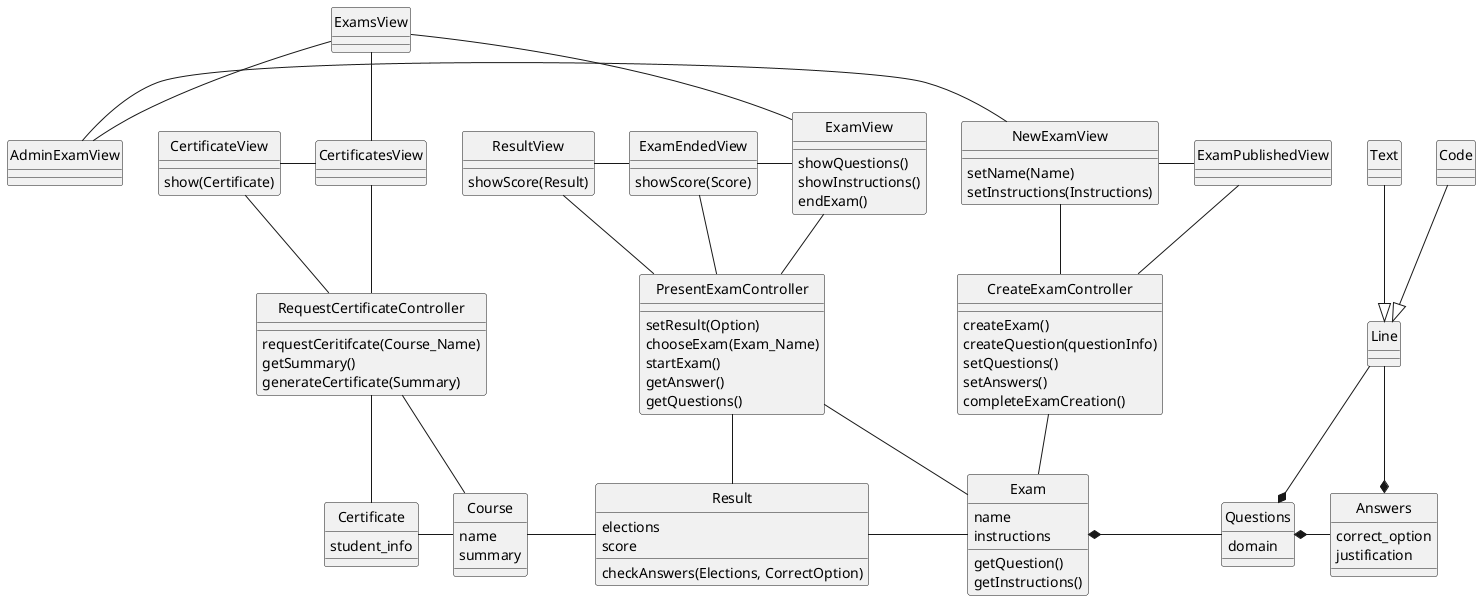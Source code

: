 @startuml
skinparam style strictuml

class ExamsView {
}
class ExamView {
__
showQuestions()
showInstructions()
endExam()
}
class ExamEndedView{
__
showScore(Score)
}
class CertificatesView
class CertificateView{
show(Certificate)
}
class ResultView{
__
showScore(Result)
}

class NewExamView {
setName(Name)
setInstructions(Instructions)
}

class ExamPublishedView
class AdminExamView

class CreateExamController{
__
createExam()
createQuestion(questionInfo)
setQuestions()
setAnswers()
completeExamCreation()
}

class PresentExamController {
__
setResult(Option)
chooseExam(Exam_Name)
startExam()
getAnswer()
getQuestions()
}

class RequestCertificateController {
__
requestCeritifcate(Course_Name)
getSummary()
generateCertificate(Summary)
}

class Questions{
domain
}
class Answers {
correct_option
justification
}
class Exam {
name
instructions
__
getQuestion()
getInstructions()
}
class Result {
elections
score
__
checkAnswers(Elections, CorrectOption)
}

class Certificate {
student_info
}

class Course{
name
summary
}

class Line

class Text
class Code

CreateExamController -u- NewExamView
CreateExamController -u- ExamPublishedView

RequestCertificateController -u- CertificatesView
RequestCertificateController -u- CertificateView

PresentExamController -u- ExamView
PresentExamController -u- ResultView
PresentExamController -u- ExamEndedView

CreateExamController -- Exam
PresentExamController -- Exam
PresentExamController -- Result

RequestCertificateController -- Certificate

RequestCertificateController -- Course


ExamsView -- AdminExamView
ExamsView -- CertificatesView
ExamsView -- ExamView
NewExamView -r- ExamPublishedView
AdminExamView -r- NewExamView

ExamEndedView -l- ResultView
ExamView -l- ExamEndedView

CertificatesView -l- CertificateView

Questions *-r- Answers
Exam *-r- Questions

Line <|-u- Code
Line <|-u- Text

Line --* Answers
Line --* Questions

Exam -l- Result
Result -l- Course
Course -l- Certificate
@enduml